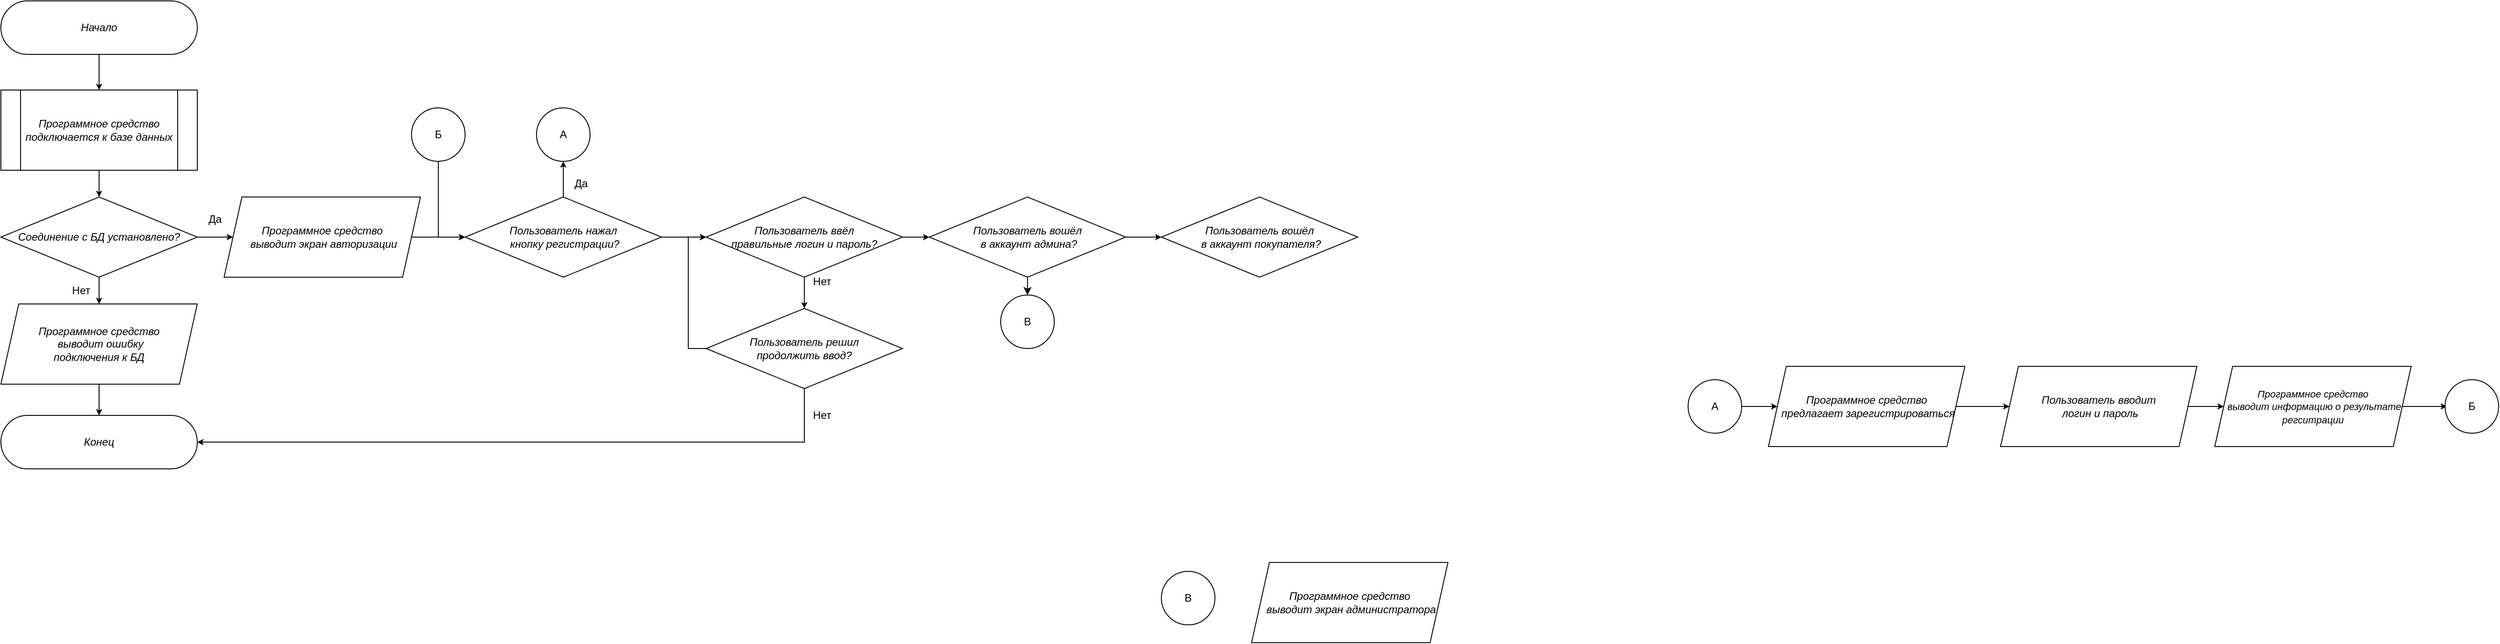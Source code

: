 <mxfile version="20.4.0" type="github">
  <diagram id="XXVoLzYbmiX44hBND2YO" name="Page-1">
    <mxGraphModel dx="2048" dy="644" grid="1" gridSize="10" guides="1" tooltips="1" connect="1" arrows="1" fold="1" page="1" pageScale="1" pageWidth="827" pageHeight="1169" math="0" shadow="0">
      <root>
        <mxCell id="0" />
        <mxCell id="1" parent="0" />
        <mxCell id="h2bpIm9hSYqEz8xx1qtz-16" style="edgeStyle=orthogonalEdgeStyle;rounded=0;orthogonalLoop=1;jettySize=auto;html=1;exitX=0.5;exitY=1;exitDx=0;exitDy=0;entryX=0.5;entryY=0;entryDx=0;entryDy=0;fontFamily=Helvetica;fontColor=default;fontSize=4;strokeWidth=1;endSize=4;" parent="1" source="h2bpIm9hSYqEz8xx1qtz-10" target="h2bpIm9hSYqEz8xx1qtz-12" edge="1">
          <mxGeometry relative="1" as="geometry" />
        </mxCell>
        <mxCell id="h2bpIm9hSYqEz8xx1qtz-10" value="&lt;i&gt;Начало&lt;/i&gt;" style="rounded=1;whiteSpace=wrap;html=1;shadow=0;sketch=0;glass=0;arcSize=50;" parent="1" vertex="1">
          <mxGeometry x="-160" y="60" width="220" height="60" as="geometry" />
        </mxCell>
        <mxCell id="h2bpIm9hSYqEz8xx1qtz-18" style="edgeStyle=orthogonalEdgeStyle;rounded=0;orthogonalLoop=1;jettySize=auto;html=1;exitX=0.5;exitY=1;exitDx=0;exitDy=0;entryX=0.5;entryY=0;entryDx=0;entryDy=0;strokeWidth=1;fontFamily=Helvetica;fontSize=4;fontColor=default;endSize=4;" parent="1" source="h2bpIm9hSYqEz8xx1qtz-12" target="h2bpIm9hSYqEz8xx1qtz-13" edge="1">
          <mxGeometry relative="1" as="geometry" />
        </mxCell>
        <mxCell id="h2bpIm9hSYqEz8xx1qtz-12" value="&lt;i&gt;Программное средство подключается к базе данных&lt;/i&gt;" style="shape=process;whiteSpace=wrap;html=1;backgroundOutline=1;rounded=1;shadow=0;glass=0;sketch=0;fontFamily=Helvetica;arcSize=0;" parent="1" vertex="1">
          <mxGeometry x="-160" y="160" width="220" height="90" as="geometry" />
        </mxCell>
        <mxCell id="h2bpIm9hSYqEz8xx1qtz-19" style="edgeStyle=orthogonalEdgeStyle;rounded=0;orthogonalLoop=1;jettySize=auto;html=1;exitX=1;exitY=0.5;exitDx=0;exitDy=0;entryX=0;entryY=0.5;entryDx=0;entryDy=0;strokeWidth=1;fontFamily=Helvetica;fontSize=4;fontColor=default;endSize=4;" parent="1" source="h2bpIm9hSYqEz8xx1qtz-13" target="h2bpIm9hSYqEz8xx1qtz-15" edge="1">
          <mxGeometry relative="1" as="geometry" />
        </mxCell>
        <mxCell id="h2bpIm9hSYqEz8xx1qtz-21" style="edgeStyle=orthogonalEdgeStyle;rounded=0;orthogonalLoop=1;jettySize=auto;html=1;exitX=0.5;exitY=1;exitDx=0;exitDy=0;entryX=0.5;entryY=0;entryDx=0;entryDy=0;strokeWidth=1;fontFamily=Helvetica;fontSize=4;fontColor=default;endSize=4;" parent="1" source="h2bpIm9hSYqEz8xx1qtz-13" target="h2bpIm9hSYqEz8xx1qtz-20" edge="1">
          <mxGeometry relative="1" as="geometry" />
        </mxCell>
        <mxCell id="h2bpIm9hSYqEz8xx1qtz-13" value="&lt;i&gt;Соединение с БД установлено?&lt;/i&gt;" style="rhombus;whiteSpace=wrap;html=1;rounded=1;shadow=0;glass=0;sketch=0;fontFamily=Helvetica;arcSize=0;" parent="1" vertex="1">
          <mxGeometry x="-160" y="280" width="220" height="90" as="geometry" />
        </mxCell>
        <mxCell id="h2bpIm9hSYqEz8xx1qtz-27" style="edgeStyle=orthogonalEdgeStyle;rounded=0;orthogonalLoop=1;jettySize=auto;html=1;exitX=1;exitY=0.5;exitDx=0;exitDy=0;entryX=0;entryY=0.5;entryDx=0;entryDy=0;strokeWidth=1;fontFamily=Helvetica;fontSize=4;fontColor=default;endSize=4;" parent="1" source="h2bpIm9hSYqEz8xx1qtz-15" target="h2bpIm9hSYqEz8xx1qtz-24" edge="1">
          <mxGeometry relative="1" as="geometry" />
        </mxCell>
        <mxCell id="h2bpIm9hSYqEz8xx1qtz-15" value="&lt;i&gt;Программное средство&lt;br&gt;&amp;nbsp;выводит экран авторизации&lt;/i&gt;" style="shape=parallelogram;perimeter=parallelogramPerimeter;whiteSpace=wrap;html=1;fixedSize=1;rounded=1;shadow=0;glass=0;sketch=0;fontFamily=Helvetica;arcSize=0;align=center;" parent="1" vertex="1">
          <mxGeometry x="90" y="280" width="220" height="90" as="geometry" />
        </mxCell>
        <mxCell id="h2bpIm9hSYqEz8xx1qtz-23" style="edgeStyle=orthogonalEdgeStyle;rounded=0;orthogonalLoop=1;jettySize=auto;html=1;exitX=0.5;exitY=1;exitDx=0;exitDy=0;entryX=0.5;entryY=0;entryDx=0;entryDy=0;strokeWidth=1;fontFamily=Helvetica;fontSize=4;fontColor=default;endSize=4;" parent="1" source="h2bpIm9hSYqEz8xx1qtz-20" target="h2bpIm9hSYqEz8xx1qtz-22" edge="1">
          <mxGeometry relative="1" as="geometry" />
        </mxCell>
        <mxCell id="h2bpIm9hSYqEz8xx1qtz-20" value="&lt;i&gt;Программное средство&lt;br&gt;&amp;nbsp;выводит ошибку &lt;br&gt;подключения к БД&lt;/i&gt;" style="shape=parallelogram;perimeter=parallelogramPerimeter;whiteSpace=wrap;html=1;fixedSize=1;rounded=1;shadow=0;glass=0;sketch=0;fontFamily=Helvetica;arcSize=0;align=center;" parent="1" vertex="1">
          <mxGeometry x="-160" y="400" width="220" height="90" as="geometry" />
        </mxCell>
        <mxCell id="h2bpIm9hSYqEz8xx1qtz-22" value="&lt;i&gt;Конец&lt;/i&gt;" style="rounded=1;whiteSpace=wrap;html=1;shadow=0;sketch=0;glass=0;arcSize=50;" parent="1" vertex="1">
          <mxGeometry x="-160" y="525" width="220" height="60" as="geometry" />
        </mxCell>
        <mxCell id="h2bpIm9hSYqEz8xx1qtz-28" style="edgeStyle=orthogonalEdgeStyle;rounded=0;orthogonalLoop=1;jettySize=auto;html=1;exitX=1;exitY=0.5;exitDx=0;exitDy=0;strokeWidth=1;fontFamily=Helvetica;fontSize=4;fontColor=default;endSize=4;entryX=0;entryY=0.5;entryDx=0;entryDy=0;" parent="1" source="h2bpIm9hSYqEz8xx1qtz-24" target="h2bpIm9hSYqEz8xx1qtz-26" edge="1">
          <mxGeometry relative="1" as="geometry">
            <mxPoint x="630.0" y="325" as="targetPoint" />
          </mxGeometry>
        </mxCell>
        <mxCell id="h2bpIm9hSYqEz8xx1qtz-45" style="edgeStyle=orthogonalEdgeStyle;rounded=0;orthogonalLoop=1;jettySize=auto;html=1;exitX=0.5;exitY=0;exitDx=0;exitDy=0;entryX=0.5;entryY=1;entryDx=0;entryDy=0;strokeWidth=1;fontFamily=Helvetica;fontSize=12;fontColor=default;endSize=4;" parent="1" source="h2bpIm9hSYqEz8xx1qtz-24" target="h2bpIm9hSYqEz8xx1qtz-44" edge="1">
          <mxGeometry relative="1" as="geometry" />
        </mxCell>
        <mxCell id="h2bpIm9hSYqEz8xx1qtz-24" value="&lt;i&gt;Пользователь нажал&lt;br&gt;&amp;nbsp;кнопку регистрации?&lt;/i&gt;" style="rhombus;whiteSpace=wrap;html=1;rounded=1;shadow=0;glass=0;sketch=0;fontFamily=Helvetica;arcSize=0;" parent="1" vertex="1">
          <mxGeometry x="360" y="280" width="220" height="90" as="geometry" />
        </mxCell>
        <mxCell id="h2bpIm9hSYqEz8xx1qtz-31" style="edgeStyle=orthogonalEdgeStyle;rounded=0;orthogonalLoop=1;jettySize=auto;html=1;exitX=0.5;exitY=1;exitDx=0;exitDy=0;entryX=0.5;entryY=0;entryDx=0;entryDy=0;strokeWidth=1;fontFamily=Helvetica;fontSize=4;fontColor=default;endSize=4;" parent="1" source="h2bpIm9hSYqEz8xx1qtz-26" target="h2bpIm9hSYqEz8xx1qtz-30" edge="1">
          <mxGeometry relative="1" as="geometry" />
        </mxCell>
        <mxCell id="h2bpIm9hSYqEz8xx1qtz-42" style="edgeStyle=orthogonalEdgeStyle;rounded=0;orthogonalLoop=1;jettySize=auto;html=1;exitX=1;exitY=0.5;exitDx=0;exitDy=0;entryX=0;entryY=0.5;entryDx=0;entryDy=0;strokeWidth=1;fontFamily=Helvetica;fontSize=12;fontColor=default;endSize=4;" parent="1" source="h2bpIm9hSYqEz8xx1qtz-26" target="h2bpIm9hSYqEz8xx1qtz-40" edge="1">
          <mxGeometry relative="1" as="geometry" />
        </mxCell>
        <mxCell id="h2bpIm9hSYqEz8xx1qtz-26" value="&lt;i&gt;Пользователь ввёл &lt;br&gt;правильные логин и пароль?&lt;/i&gt;" style="rhombus;whiteSpace=wrap;html=1;rounded=1;shadow=0;glass=0;sketch=0;fontFamily=Helvetica;arcSize=0;" parent="1" vertex="1">
          <mxGeometry x="630" y="280" width="220" height="90" as="geometry" />
        </mxCell>
        <mxCell id="h2bpIm9hSYqEz8xx1qtz-38" style="edgeStyle=orthogonalEdgeStyle;rounded=0;orthogonalLoop=1;jettySize=auto;html=1;exitX=0.5;exitY=1;exitDx=0;exitDy=0;entryX=1;entryY=0.5;entryDx=0;entryDy=0;strokeWidth=1;fontFamily=Helvetica;fontSize=12;fontColor=default;endSize=4;" parent="1" source="h2bpIm9hSYqEz8xx1qtz-30" target="h2bpIm9hSYqEz8xx1qtz-22" edge="1">
          <mxGeometry relative="1" as="geometry" />
        </mxCell>
        <mxCell id="h2bpIm9hSYqEz8xx1qtz-58" style="edgeStyle=orthogonalEdgeStyle;rounded=0;orthogonalLoop=1;jettySize=auto;html=1;exitX=0;exitY=0.5;exitDx=0;exitDy=0;entryX=0;entryY=0.5;entryDx=0;entryDy=0;strokeWidth=1;fontFamily=Helvetica;fontSize=11;fontColor=default;endSize=4;" parent="1" source="h2bpIm9hSYqEz8xx1qtz-30" target="h2bpIm9hSYqEz8xx1qtz-26" edge="1">
          <mxGeometry relative="1" as="geometry" />
        </mxCell>
        <mxCell id="h2bpIm9hSYqEz8xx1qtz-30" value="&lt;i&gt;Пользователь решил &lt;br&gt;продолжить ввод?&lt;/i&gt;" style="rhombus;whiteSpace=wrap;html=1;rounded=1;shadow=0;glass=0;sketch=0;fontFamily=Helvetica;arcSize=0;" parent="1" vertex="1">
          <mxGeometry x="630" y="405" width="220" height="90" as="geometry" />
        </mxCell>
        <mxCell id="h2bpIm9hSYqEz8xx1qtz-35" value="&lt;font style=&quot;font-size: 12px;&quot;&gt;Да&lt;/font&gt;" style="text;html=1;strokeColor=none;fillColor=none;align=center;verticalAlign=middle;whiteSpace=wrap;rounded=0;shadow=0;glass=0;sketch=0;fontFamily=Helvetica;fontSize=4;fontColor=default;" parent="1" vertex="1">
          <mxGeometry x="50" y="290" width="60" height="30" as="geometry" />
        </mxCell>
        <mxCell id="h2bpIm9hSYqEz8xx1qtz-36" value="&lt;font style=&quot;font-size: 12px;&quot;&gt;Нет&lt;/font&gt;" style="text;html=1;strokeColor=none;fillColor=none;align=center;verticalAlign=middle;whiteSpace=wrap;rounded=0;shadow=0;glass=0;sketch=0;fontFamily=Helvetica;fontSize=4;fontColor=default;" parent="1" vertex="1">
          <mxGeometry x="-100" y="370" width="60" height="30" as="geometry" />
        </mxCell>
        <mxCell id="h2bpIm9hSYqEz8xx1qtz-37" value="&lt;font style=&quot;font-size: 12px;&quot;&gt;Нет&lt;/font&gt;" style="text;html=1;strokeColor=none;fillColor=none;align=center;verticalAlign=middle;whiteSpace=wrap;rounded=0;shadow=0;glass=0;sketch=0;fontFamily=Helvetica;fontSize=4;fontColor=default;" parent="1" vertex="1">
          <mxGeometry x="730" y="360" width="60" height="30" as="geometry" />
        </mxCell>
        <mxCell id="h2bpIm9hSYqEz8xx1qtz-39" value="&lt;font style=&quot;font-size: 12px;&quot;&gt;Нет&lt;/font&gt;" style="text;html=1;strokeColor=none;fillColor=none;align=center;verticalAlign=middle;whiteSpace=wrap;rounded=0;shadow=0;glass=0;sketch=0;fontFamily=Helvetica;fontSize=4;fontColor=default;" parent="1" vertex="1">
          <mxGeometry x="730" y="510" width="60" height="30" as="geometry" />
        </mxCell>
        <mxCell id="h2bpIm9hSYqEz8xx1qtz-43" style="edgeStyle=orthogonalEdgeStyle;rounded=0;orthogonalLoop=1;jettySize=auto;html=1;exitX=1;exitY=0.5;exitDx=0;exitDy=0;entryX=0;entryY=0.5;entryDx=0;entryDy=0;strokeWidth=1;fontFamily=Helvetica;fontSize=12;fontColor=default;endSize=4;" parent="1" source="h2bpIm9hSYqEz8xx1qtz-40" target="h2bpIm9hSYqEz8xx1qtz-41" edge="1">
          <mxGeometry relative="1" as="geometry" />
        </mxCell>
        <mxCell id="Zw6BuHHyvq9Vovp6j9WM-2" style="edgeStyle=orthogonalEdgeStyle;rounded=0;orthogonalLoop=1;jettySize=auto;html=1;exitX=0.5;exitY=1;exitDx=0;exitDy=0;entryX=0.5;entryY=0;entryDx=0;entryDy=0;" edge="1" parent="1" source="h2bpIm9hSYqEz8xx1qtz-40" target="Zw6BuHHyvq9Vovp6j9WM-1">
          <mxGeometry relative="1" as="geometry" />
        </mxCell>
        <mxCell id="h2bpIm9hSYqEz8xx1qtz-40" value="&lt;i&gt;Пользователь вошёл&lt;br&gt;&amp;nbsp;в аккаунт админа?&lt;/i&gt;" style="rhombus;whiteSpace=wrap;html=1;rounded=1;shadow=0;glass=0;sketch=0;fontFamily=Helvetica;arcSize=0;" parent="1" vertex="1">
          <mxGeometry x="880" y="280" width="220" height="90" as="geometry" />
        </mxCell>
        <mxCell id="h2bpIm9hSYqEz8xx1qtz-41" value="&lt;i&gt;Пользователь вошёл&lt;br&gt;&amp;nbsp;в аккаунт покупателя?&lt;/i&gt;" style="rhombus;whiteSpace=wrap;html=1;rounded=1;shadow=0;glass=0;sketch=0;fontFamily=Helvetica;arcSize=0;" parent="1" vertex="1">
          <mxGeometry x="1140" y="280" width="220" height="90" as="geometry" />
        </mxCell>
        <mxCell id="h2bpIm9hSYqEz8xx1qtz-44" value="А" style="ellipse;whiteSpace=wrap;html=1;aspect=fixed;rounded=1;shadow=0;glass=0;sketch=0;fontFamily=Helvetica;fontSize=12;fontColor=default;" parent="1" vertex="1">
          <mxGeometry x="440" y="180" width="60" height="60" as="geometry" />
        </mxCell>
        <mxCell id="h2bpIm9hSYqEz8xx1qtz-50" style="edgeStyle=orthogonalEdgeStyle;rounded=0;orthogonalLoop=1;jettySize=auto;html=1;exitX=1;exitY=0.5;exitDx=0;exitDy=0;strokeWidth=1;fontFamily=Helvetica;fontSize=11;fontColor=default;endSize=4;" parent="1" source="h2bpIm9hSYqEz8xx1qtz-46" target="h2bpIm9hSYqEz8xx1qtz-47" edge="1">
          <mxGeometry relative="1" as="geometry" />
        </mxCell>
        <mxCell id="h2bpIm9hSYqEz8xx1qtz-46" value="А" style="ellipse;whiteSpace=wrap;html=1;aspect=fixed;rounded=1;shadow=0;glass=0;sketch=0;fontFamily=Helvetica;fontSize=12;fontColor=default;" parent="1" vertex="1">
          <mxGeometry x="1730" y="485" width="60" height="60" as="geometry" />
        </mxCell>
        <mxCell id="h2bpIm9hSYqEz8xx1qtz-51" style="edgeStyle=orthogonalEdgeStyle;rounded=0;orthogonalLoop=1;jettySize=auto;html=1;exitX=1;exitY=0.5;exitDx=0;exitDy=0;entryX=0;entryY=0.5;entryDx=0;entryDy=0;strokeWidth=1;fontFamily=Helvetica;fontSize=11;fontColor=default;endSize=4;" parent="1" source="h2bpIm9hSYqEz8xx1qtz-47" target="h2bpIm9hSYqEz8xx1qtz-48" edge="1">
          <mxGeometry relative="1" as="geometry" />
        </mxCell>
        <mxCell id="h2bpIm9hSYqEz8xx1qtz-47" value="&lt;i&gt;Программное средство&lt;br&gt;&amp;nbsp;предлагает зарегистрироваться&lt;/i&gt;" style="shape=parallelogram;perimeter=parallelogramPerimeter;whiteSpace=wrap;html=1;fixedSize=1;rounded=1;shadow=0;glass=0;sketch=0;fontFamily=Helvetica;arcSize=0;align=center;" parent="1" vertex="1">
          <mxGeometry x="1820" y="470" width="220" height="90" as="geometry" />
        </mxCell>
        <mxCell id="h2bpIm9hSYqEz8xx1qtz-52" style="edgeStyle=orthogonalEdgeStyle;rounded=0;orthogonalLoop=1;jettySize=auto;html=1;exitX=1;exitY=0.5;exitDx=0;exitDy=0;strokeWidth=1;fontFamily=Helvetica;fontSize=11;fontColor=default;endSize=4;" parent="1" source="h2bpIm9hSYqEz8xx1qtz-48" target="h2bpIm9hSYqEz8xx1qtz-49" edge="1">
          <mxGeometry relative="1" as="geometry" />
        </mxCell>
        <mxCell id="h2bpIm9hSYqEz8xx1qtz-48" value="&lt;i&gt;Пользователь вводит&lt;br&gt;&amp;nbsp;логин и пароль&lt;/i&gt;" style="shape=parallelogram;perimeter=parallelogramPerimeter;whiteSpace=wrap;html=1;fixedSize=1;rounded=1;shadow=0;glass=0;sketch=0;fontFamily=Helvetica;arcSize=0;align=center;" parent="1" vertex="1">
          <mxGeometry x="2080" y="470" width="220" height="90" as="geometry" />
        </mxCell>
        <mxCell id="h2bpIm9hSYqEz8xx1qtz-53" style="edgeStyle=orthogonalEdgeStyle;rounded=0;orthogonalLoop=1;jettySize=auto;html=1;exitX=1;exitY=0.5;exitDx=0;exitDy=0;strokeWidth=1;fontFamily=Helvetica;fontSize=11;fontColor=default;endSize=4;" parent="1" source="h2bpIm9hSYqEz8xx1qtz-49" edge="1">
          <mxGeometry relative="1" as="geometry">
            <mxPoint x="2580" y="515" as="targetPoint" />
          </mxGeometry>
        </mxCell>
        <mxCell id="h2bpIm9hSYqEz8xx1qtz-49" value="&lt;i&gt;&lt;font style=&quot;font-size: 11px;&quot;&gt;Программное средство&lt;br&gt;&amp;nbsp;выводит информацию о результате регситрации&lt;/font&gt;&lt;/i&gt;" style="shape=parallelogram;perimeter=parallelogramPerimeter;whiteSpace=wrap;html=1;fixedSize=1;rounded=1;shadow=0;glass=0;sketch=0;fontFamily=Helvetica;arcSize=0;align=center;" parent="1" vertex="1">
          <mxGeometry x="2320" y="470" width="220" height="90" as="geometry" />
        </mxCell>
        <mxCell id="h2bpIm9hSYqEz8xx1qtz-54" value="Б" style="ellipse;whiteSpace=wrap;html=1;aspect=fixed;rounded=1;shadow=0;glass=0;sketch=0;fontFamily=Helvetica;fontSize=12;fontColor=default;" parent="1" vertex="1">
          <mxGeometry x="2578" y="485" width="60" height="60" as="geometry" />
        </mxCell>
        <mxCell id="h2bpIm9hSYqEz8xx1qtz-56" style="edgeStyle=orthogonalEdgeStyle;rounded=0;orthogonalLoop=1;jettySize=auto;html=1;exitX=0.5;exitY=1;exitDx=0;exitDy=0;entryX=0;entryY=0.5;entryDx=0;entryDy=0;strokeWidth=1;fontFamily=Helvetica;fontSize=11;fontColor=default;endSize=4;" parent="1" source="h2bpIm9hSYqEz8xx1qtz-55" target="h2bpIm9hSYqEz8xx1qtz-24" edge="1">
          <mxGeometry relative="1" as="geometry" />
        </mxCell>
        <mxCell id="h2bpIm9hSYqEz8xx1qtz-55" value="Б" style="ellipse;whiteSpace=wrap;html=1;aspect=fixed;rounded=1;shadow=0;glass=0;sketch=0;fontFamily=Helvetica;fontSize=12;fontColor=default;" parent="1" vertex="1">
          <mxGeometry x="300" y="180" width="60" height="60" as="geometry" />
        </mxCell>
        <mxCell id="h2bpIm9hSYqEz8xx1qtz-57" value="&lt;font style=&quot;font-size: 12px;&quot;&gt;Да&lt;/font&gt;" style="text;html=1;strokeColor=none;fillColor=none;align=center;verticalAlign=middle;whiteSpace=wrap;rounded=0;shadow=0;glass=0;sketch=0;fontFamily=Helvetica;fontSize=4;fontColor=default;" parent="1" vertex="1">
          <mxGeometry x="460" y="250" width="60" height="30" as="geometry" />
        </mxCell>
        <mxCell id="Zw6BuHHyvq9Vovp6j9WM-1" value="В" style="ellipse;whiteSpace=wrap;html=1;aspect=fixed;rounded=1;shadow=0;glass=0;sketch=0;fontFamily=Helvetica;fontSize=12;fontColor=default;" vertex="1" parent="1">
          <mxGeometry x="960" y="390" width="60" height="60" as="geometry" />
        </mxCell>
        <mxCell id="Zw6BuHHyvq9Vovp6j9WM-3" value="В" style="ellipse;whiteSpace=wrap;html=1;aspect=fixed;rounded=1;shadow=0;glass=0;sketch=0;fontFamily=Helvetica;fontSize=12;fontColor=default;" vertex="1" parent="1">
          <mxGeometry x="1140" y="700" width="60" height="60" as="geometry" />
        </mxCell>
        <mxCell id="Zw6BuHHyvq9Vovp6j9WM-4" value="&lt;i&gt;Программное средство&lt;br&gt;&amp;nbsp;выводит экран администратора&lt;/i&gt;" style="shape=parallelogram;perimeter=parallelogramPerimeter;whiteSpace=wrap;html=1;fixedSize=1;rounded=1;shadow=0;glass=0;sketch=0;fontFamily=Helvetica;arcSize=0;align=center;" vertex="1" parent="1">
          <mxGeometry x="1241" y="690" width="220" height="90" as="geometry" />
        </mxCell>
      </root>
    </mxGraphModel>
  </diagram>
</mxfile>
